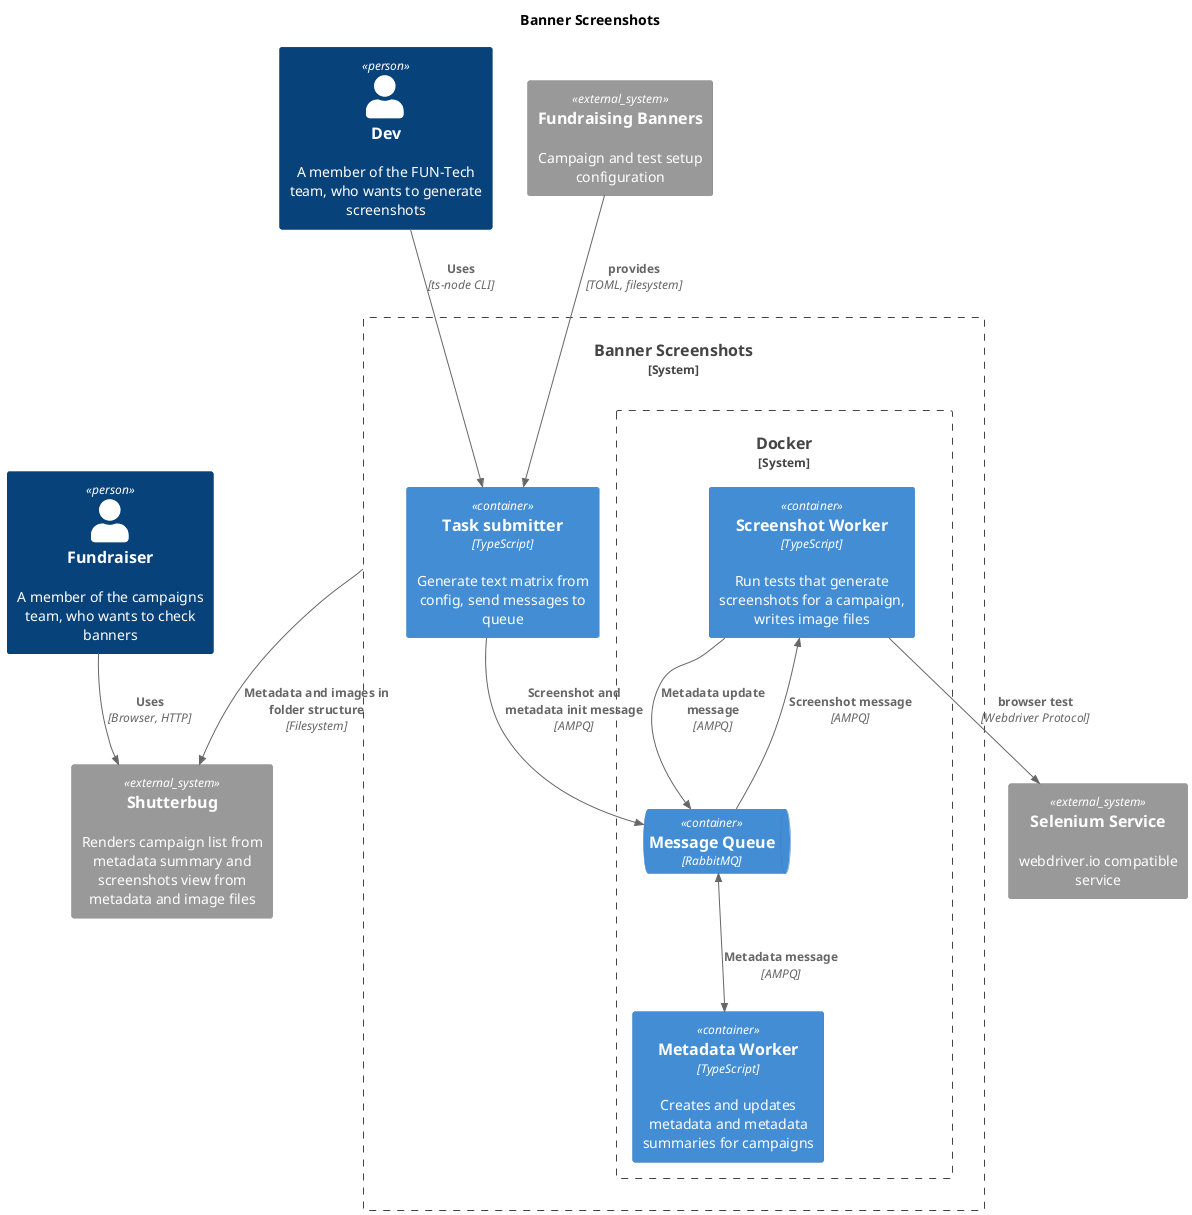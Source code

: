@startuml
!include <C4/C4_Container.puml>

title "Banner Screenshots"

Person(p1, "Dev", "A member of the FUN-Tech team, who wants to generate screenshots")
Person(p2, "Fundraiser", "A member of the campaigns team, who wants to check banners")

System_Boundary(c1, "Banner Screenshots") {
  Container(submitter, "Task submitter", "TypeScript", "Generate text matrix from config, send messages to queue")
  System_Boundary(c2, "Docker") {
    Container(screenshot_worker, "Screenshot Worker", "TypeScript", "Run tests that generate screenshots for a campaign, writes image files")
    Container(metadata_worker, "Metadata Worker", "TypeScript", "Creates and updates metadata and metadata summaries for campaigns")
    ContainerQueue(queue, "Message Queue", "RabbitMQ" )
  }
}

System_Ext(selenium, "Selenium Service", "webdriver.io compatible service")
System_Ext(fr_banners, "Fundraising Banners", "Campaign and test setup configuration")
System_Ext(shutterbug, "Shutterbug", "Renders campaign list from metadata summary and screenshots view from metadata and image files")

Rel(p1, submitter, "Uses", "ts-node CLI")
Rel(p2, shutterbug, "Uses", "Browser, HTTP")

Rel(submitter, queue, "Screenshot and metadata init message", "AMPQ")
Rel(queue, screenshot_worker, "Screenshot message", "AMPQ")
Rel(screenshot_worker, queue, "Metadata update message", "AMPQ")
BiRel(queue, metadata_worker, "Metadata message", "AMPQ")

Rel(fr_banners, submitter, "provides", "TOML, filesystem")
Rel(screenshot_worker, selenium, "browser test", "Webdriver Protocol")
Rel(c1, shutterbug, "Metadata and images in folder structure", "Filesystem")
@enduml
